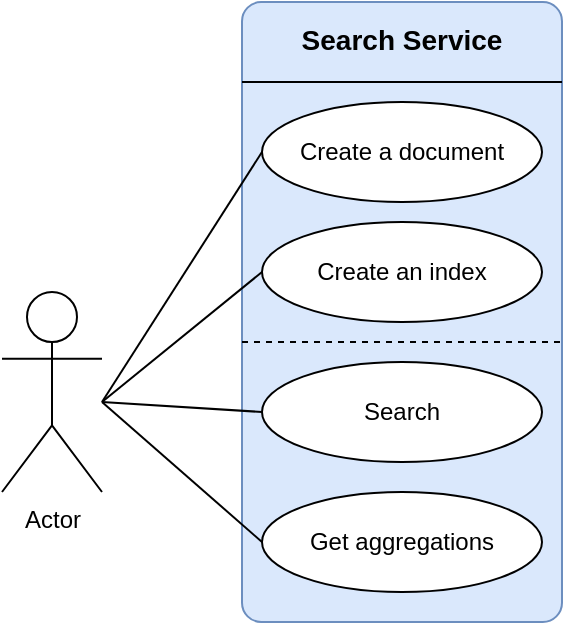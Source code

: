 <mxfile version="13.1.14" type="device"><diagram id="a2QfrXgu_6mJzfkMyXk7" name="Page-1"><mxGraphModel dx="1287" dy="995" grid="1" gridSize="10" guides="1" tooltips="1" connect="1" arrows="1" fold="1" page="1" pageScale="1" pageWidth="850" pageHeight="1100" math="0" shadow="0"><root><mxCell id="0"/><mxCell id="1" parent="0"/><mxCell id="zC70Pjga98ICyrhJ3tcD-7" value="&lt;p style=&quot;margin: 0px ; text-align: center ; font-size: 14px ; line-height: 90%&quot;&gt;&lt;br&gt;&lt;/p&gt;&lt;p style=&quot;margin: 0px ; text-align: center ; font-size: 14px ; line-height: 90%&quot;&gt;&lt;b&gt;Search Service&lt;/b&gt;&lt;/p&gt;" style="verticalAlign=top;align=left;overflow=fill;fontSize=15;fontFamily=Helvetica;html=1;horizontal=1;fillColor=#dae8fc;strokeColor=#6c8ebf;rounded=1;arcSize=6;" parent="1" vertex="1"><mxGeometry x="330" y="40" width="160" height="310" as="geometry"/></mxCell><mxCell id="zC70Pjga98ICyrhJ3tcD-1" value="Actor" style="shape=umlActor;verticalLabelPosition=bottom;labelBackgroundColor=#ffffff;verticalAlign=top;html=1;" parent="1" vertex="1"><mxGeometry x="210" y="185" width="50" height="100" as="geometry"/></mxCell><mxCell id="zC70Pjga98ICyrhJ3tcD-2" value="Create a document" style="ellipse;whiteSpace=wrap;html=1;" parent="1" vertex="1"><mxGeometry x="340" y="90" width="140" height="50" as="geometry"/></mxCell><mxCell id="zC70Pjga98ICyrhJ3tcD-10" value="Create an index" style="ellipse;whiteSpace=wrap;html=1;" parent="1" vertex="1"><mxGeometry x="340" y="150" width="140" height="50" as="geometry"/></mxCell><mxCell id="zC70Pjga98ICyrhJ3tcD-12" value="Search" style="ellipse;whiteSpace=wrap;html=1;" parent="1" vertex="1"><mxGeometry x="340" y="220" width="140" height="50" as="geometry"/></mxCell><mxCell id="zC70Pjga98ICyrhJ3tcD-13" value="Get aggregations" style="ellipse;whiteSpace=wrap;html=1;" parent="1" vertex="1"><mxGeometry x="340" y="285" width="140" height="50" as="geometry"/></mxCell><mxCell id="zC70Pjga98ICyrhJ3tcD-15" value="" style="endArrow=none;html=1;" parent="1" edge="1"><mxGeometry width="50" height="50" relative="1" as="geometry"><mxPoint x="330" y="80" as="sourcePoint"/><mxPoint x="490" y="80" as="targetPoint"/></mxGeometry></mxCell><mxCell id="zC70Pjga98ICyrhJ3tcD-17" value="" style="endArrow=none;html=1;dashed=1;" parent="1" edge="1"><mxGeometry width="50" height="50" relative="1" as="geometry"><mxPoint x="330" y="210" as="sourcePoint"/><mxPoint x="490" y="210" as="targetPoint"/></mxGeometry></mxCell><mxCell id="zC70Pjga98ICyrhJ3tcD-18" value="" style="endArrow=none;html=1;entryX=0;entryY=0.5;entryDx=0;entryDy=0;" parent="1" target="zC70Pjga98ICyrhJ3tcD-13" edge="1"><mxGeometry width="50" height="50" relative="1" as="geometry"><mxPoint x="260" y="240" as="sourcePoint"/><mxPoint x="260" y="460" as="targetPoint"/></mxGeometry></mxCell><mxCell id="zC70Pjga98ICyrhJ3tcD-19" value="" style="endArrow=none;html=1;entryX=0;entryY=0.5;entryDx=0;entryDy=0;" parent="1" target="zC70Pjga98ICyrhJ3tcD-2" edge="1"><mxGeometry width="50" height="50" relative="1" as="geometry"><mxPoint x="260" y="240" as="sourcePoint"/><mxPoint x="350" y="365" as="targetPoint"/></mxGeometry></mxCell><mxCell id="zC70Pjga98ICyrhJ3tcD-20" value="" style="endArrow=none;html=1;entryX=0;entryY=0.5;entryDx=0;entryDy=0;" parent="1" target="zC70Pjga98ICyrhJ3tcD-10" edge="1"><mxGeometry width="50" height="50" relative="1" as="geometry"><mxPoint x="260" y="240" as="sourcePoint"/><mxPoint x="360" y="375" as="targetPoint"/></mxGeometry></mxCell><mxCell id="zC70Pjga98ICyrhJ3tcD-22" value="" style="endArrow=none;html=1;entryX=0;entryY=0.5;entryDx=0;entryDy=0;" parent="1" target="zC70Pjga98ICyrhJ3tcD-12" edge="1"><mxGeometry width="50" height="50" relative="1" as="geometry"><mxPoint x="260" y="240" as="sourcePoint"/><mxPoint x="380" y="395" as="targetPoint"/></mxGeometry></mxCell></root></mxGraphModel></diagram></mxfile>